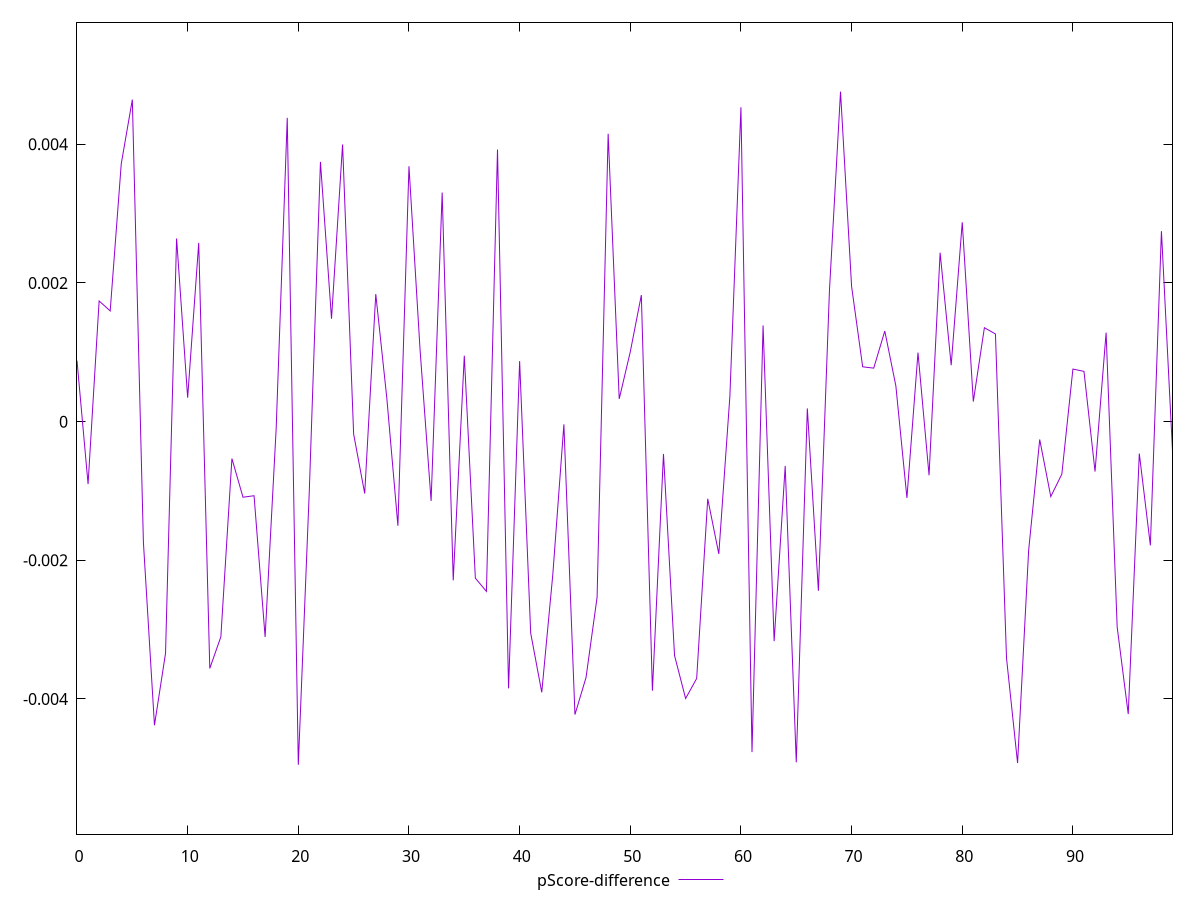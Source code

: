 reset

$pScoreDifference <<EOF
0 0.0008799290939633941
1 -0.0009003702427092808
2 0.00174084308684197
3 0.001597159734460174
4 0.0037203560673538805
5 0.004644931958486254
6 -0.0017373125999833317
7 -0.00437898741263032
8 -0.0033411627674423405
9 0.0026423108572665166
10 0.00034522218236798796
11 0.002578910641215293
12 -0.003559643593150863
13 -0.003103316851233884
14 -0.0005326308252500134
15 -0.0010899837435569548
16 -0.0010684860629548432
17 -0.0031058608586584935
18 -0.00009656605805963281
19 0.004382868826637409
20 -0.0049497191864867895
21 -0.0009702097674105792
22 0.0037473011709546755
23 0.0014836231521070387
24 0.0039977955999662695
25 -0.00018066450353770858
26 -0.0010362093069506972
27 0.0018399118614841337
28 0.00033633333897631346
29 -0.0015019731814360782
30 0.003684025000916691
31 0.0010428089593980117
32 -0.0011434648080961285
33 0.0033046496150758164
34 -0.0022896439254638246
35 0.000951335460135927
36 -0.002257514247983594
37 -0.0024488016658406053
38 0.003923486705116552
39 -0.0038474211422234728
40 0.000873581966722714
41 -0.0030503725252584157
42 -0.0039045846745839885
43 -0.0022028346263776033
44 -0.0000393529662363612
45 -0.00422536283734698
46 -0.0036910173434963056
47 -0.0025331538794436392
48 0.004152620375642679
49 0.00032828482963709327
50 0.0010073146365322527
51 0.0018260680656341233
52 -0.0038814150897616972
53 -0.00046612583088812
54 -0.003374079295236365
55 -0.003993237855368981
56 -0.003704420429820665
57 -0.0011122894644276515
58 -0.0019076616793716195
59 0.0003647170342225836
60 0.004534528337018617
61 -0.004766944062622125
62 0.0013881556817685325
63 -0.003166695515140816
64 -0.0006392094379177315
65 -0.004913996072041238
66 0.0001904166879069802
67 -0.002439430445548285
68 0.001895254900391885
69 0.0047603999113390305
70 0.0019507697433264193
71 0.0007912722999992017
72 0.0007720523200234197
73 0.001307030179349633
74 0.0005160285343286386
75 -0.0010993997219483909
76 0.000995406480832406
77 -0.0007734099600478217
78 0.0024373743338279574
79 0.0008140056126633155
80 0.0028751734186840405
81 0.00029007934888558573
82 0.001354913316696127
83 0.0012651684366050686
84 -0.0034109846674701405
85 -0.004924478280992739
86 -0.0018563403568072623
87 -0.00025739045687833695
88 -0.001080985873206819
89 -0.0007568030502451695
90 0.0007583806634370305
91 0.0007254046127096458
92 -0.0007197985388268657
93 0.0012839260469394986
94 -0.0029613480927158653
95 -0.0042181584615186285
96 -0.00046085229873826794
97 -0.001784498438393567
98 0.0027480481757742314
99 -0.0004201564383827794
EOF

set key outside below
set xrange [0:99]
set yrange [-0.00594971918648679:0.0057603999113390305]
set trange [-0.00594971918648679:0.0057603999113390305]
set terminal svg size 640, 500 enhanced background rgb 'white'
set output "report_00013_2021-02-09T12-04-24.940Z/speed-index/samples/pages+cached+noadtech+nomedia/pScore-difference/values.svg"

plot $pScoreDifference title "pScore-difference" with line

reset
